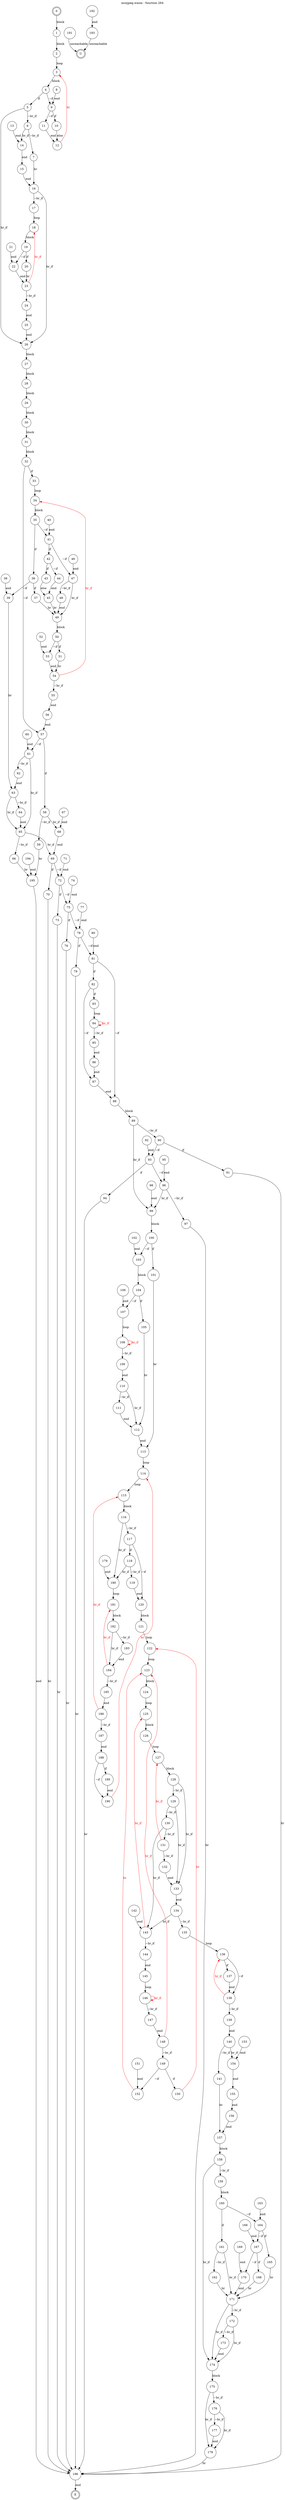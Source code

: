 digraph finite_state_machine {
    label = "mozjpeg.wasm - function 264"
    labelloc =  t
    labelfontsize = 16
    labelfontcolor = black
    labelfontname = "Helvetica"
    node [shape = doublecircle]; 0 E U ;
    node [shape = circle];
    0 -> 1[label="block"];
    1 -> 2[label="block"];
    2 -> 3[label="loop"];
    3 -> 4[label="block"];
    4 -> 5[label="if"];
    4 -> 9[label="~if"];
    5 -> 6[label="~br_if"];
    5 -> 26[label="br_if"];
    6 -> 7[label="~br_if"];
    6 -> 14[label="br_if"];
    7 -> 16[label="br"];
    8 -> 9[label="end"];
    9 -> 10[label="if"];
    9 -> 11[label="~if"];
    10 -> 12[label="else"];
    11 -> 12[label="end"];
    12 -> 3[color="red" fontcolor="red" label="br"];
    13 -> 14[label="end"];
    14 -> 15[label="end"];
    15 -> 16[label="end"];
    16 -> 17[label="~br_if"];
    16 -> 26[label="br_if"];
    17 -> 18[label="loop"];
    18 -> 19[label="block"];
    19 -> 20[label="if"];
    19 -> 22[label="~if"];
    20 -> 23[label="br"];
    21 -> 22[label="end"];
    22 -> 23[label="end"];
    23 -> 24[label="~br_if"];
    23 -> 18[color="red" fontcolor="red" label="br_if"];
    24 -> 25[label="end"];
    25 -> 26[label="end"];
    26 -> 27[label="block"];
    27 -> 28[label="block"];
    28 -> 29[label="block"];
    29 -> 30[label="block"];
    30 -> 31[label="block"];
    31 -> 32[label="block"];
    32 -> 33[label="if"];
    32 -> 57[label="~if"];
    33 -> 34[label="loop"];
    34 -> 35[label="block"];
    35 -> 36[label="if"];
    35 -> 41[label="~if"];
    36 -> 37[label="if"];
    36 -> 39[label="~if"];
    37 -> 49[label="br"];
    38 -> 39[label="end"];
    39 -> 63[label="br"];
    40 -> 41[label="end"];
    41 -> 42[label="if"];
    41 -> 47[label="~if"];
    42 -> 43[label="if"];
    42 -> 44[label="~if"];
    43 -> 45[label="else"];
    44 -> 45[label="end"];
    45 -> 49[label="br"];
    46 -> 47[label="end"];
    47 -> 48[label="~br_if"];
    47 -> 49[label="br_if"];
    48 -> 49[label="end"];
    49 -> 50[label="block"];
    50 -> 51[label="if"];
    50 -> 53[label="~if"];
    51 -> 54[label="br"];
    52 -> 53[label="end"];
    53 -> 54[label="end"];
    54 -> 55[label="~br_if"];
    54 -> 34[color="red" fontcolor="red" label="br_if"];
    55 -> 56[label="end"];
    56 -> 57[label="end"];
    57 -> 58[label="if"];
    57 -> 61[label="~if"];
    58 -> 59[label="~br_if"];
    58 -> 68[label="br_if"];
    59 -> 195[label="br"];
    60 -> 61[label="end"];
    61 -> 62[label="~br_if"];
    61 -> 65[label="br_if"];
    62 -> 63[label="end"];
    63 -> 64[label="~br_if"];
    63 -> 65[label="br_if"];
    64 -> 65[label="end"];
    65 -> 66[label="~br_if"];
    65 -> 69[label="br_if"];
    66 -> 195[label="br"];
    67 -> 68[label="end"];
    68 -> 69[label="end"];
    69 -> 70[label="if"];
    69 -> 72[label="~if"];
    70 -> 196[label="br"];
    71 -> 72[label="end"];
    72 -> 73[label="if"];
    72 -> 75[label="~if"];
    73 -> 196[label="br"];
    74 -> 75[label="end"];
    75 -> 76[label="if"];
    75 -> 78[label="~if"];
    76 -> 196[label="br"];
    77 -> 78[label="end"];
    78 -> 79[label="if"];
    78 -> 81[label="~if"];
    79 -> 196[label="br"];
    80 -> 81[label="end"];
    81 -> 82[label="if"];
    81 -> 88[label="~if"];
    82 -> 83[label="if"];
    82 -> 87[label="~if"];
    83 -> 84[label="loop"];
    84 -> 85[label="~br_if"];
    84 -> 84[color="red" fontcolor="red" label="br_if"];
    85 -> 86[label="end"];
    86 -> 87[label="end"];
    87 -> 88[label="end"];
    88 -> 89[label="block"];
    89 -> 90[label="~br_if"];
    89 -> 99[label="br_if"];
    90 -> 91[label="if"];
    90 -> 93[label="~if"];
    91 -> 196[label="br"];
    92 -> 93[label="end"];
    93 -> 94[label="if"];
    93 -> 96[label="~if"];
    94 -> 196[label="br"];
    95 -> 96[label="end"];
    96 -> 97[label="~br_if"];
    96 -> 99[label="br_if"];
    97 -> 196[label="br"];
    98 -> 99[label="end"];
    99 -> 100[label="block"];
    100 -> 101[label="if"];
    100 -> 103[label="~if"];
    101 -> 113[label="br"];
    102 -> 103[label="end"];
    103 -> 104[label="block"];
    104 -> 105[label="if"];
    104 -> 107[label="~if"];
    105 -> 112[label="br"];
    106 -> 107[label="end"];
    107 -> 108[label="loop"];
    108 -> 109[label="~br_if"];
    108 -> 108[color="red" fontcolor="red" label="br_if"];
    109 -> 110[label="end"];
    110 -> 111[label="~br_if"];
    110 -> 112[label="br_if"];
    111 -> 112[label="end"];
    112 -> 113[label="end"];
    113 -> 114[label="loop"];
    114 -> 115[label="loop"];
    115 -> 116[label="block"];
    116 -> 117[label="~br_if"];
    116 -> 180[label="br_if"];
    117 -> 118[label="if"];
    117 -> 120[label="~if"];
    118 -> 119[label="~br_if"];
    118 -> 180[label="br_if"];
    119 -> 120[label="end"];
    120 -> 121[label="block"];
    121 -> 122[label="loop"];
    122 -> 123[label="loop"];
    123 -> 124[label="block"];
    124 -> 125[label="loop"];
    125 -> 126[label="block"];
    126 -> 127[label="loop"];
    127 -> 128[label="block"];
    128 -> 129[label="~br_if"];
    128 -> 133[label="br_if"];
    129 -> 130[label="~br_if"];
    129 -> 133[label="br_if"];
    130 -> 131[label="~br_if"];
    130 -> 143[label="br_if"];
    131 -> 132[label="~br_if"];
    131 -> 127[color="red" fontcolor="red" label="br_if"];
    132 -> 133[label="end"];
    133 -> 134[label="end"];
    134 -> 135[label="~br_if"];
    134 -> 143[label="br_if"];
    135 -> 136[label="loop"];
    136 -> 137[label="if"];
    136 -> 138[label="~if"];
    137 -> 138[label="end"];
    138 -> 139[label="~br_if"];
    138 -> 136[color="red" fontcolor="red" label="br_if"];
    139 -> 140[label="end"];
    140 -> 141[label="~br_if"];
    140 -> 154[label="br_if"];
    141 -> 157[label="br"];
    142 -> 143[label="end"];
    143 -> 144[label="~br_if"];
    143 -> 125[color="red" fontcolor="red" label="br_if"];
    144 -> 145[label="end"];
    145 -> 146[label="loop"];
    146 -> 147[label="~br_if"];
    146 -> 146[color="red" fontcolor="red" label="br_if"];
    147 -> 148[label="end"];
    148 -> 149[label="~br_if"];
    148 -> 123[color="red" fontcolor="red" label="br_if"];
    149 -> 150[label="if"];
    149 -> 152[label="~if"];
    150 -> 122[color="red" fontcolor="red" label="br"];
    151 -> 152[label="end"];
    152 -> 123[color="red" fontcolor="red" label="br"];
    153 -> 154[label="end"];
    154 -> 155[label="end"];
    155 -> 156[label="end"];
    156 -> 157[label="end"];
    157 -> 158[label="block"];
    158 -> 159[label="~br_if"];
    158 -> 174[label="br_if"];
    159 -> 160[label="block"];
    160 -> 161[label="if"];
    160 -> 164[label="~if"];
    161 -> 162[label="~br_if"];
    161 -> 171[label="br_if"];
    162 -> 171[label="br"];
    163 -> 164[label="end"];
    164 -> 165[label="if"];
    164 -> 167[label="~if"];
    165 -> 171[label="br"];
    166 -> 167[label="end"];
    167 -> 168[label="if"];
    167 -> 170[label="~if"];
    168 -> 171[label="br"];
    169 -> 170[label="end"];
    170 -> 171[label="end"];
    171 -> 172[label="~br_if"];
    171 -> 174[label="br_if"];
    172 -> 173[label="~br_if"];
    172 -> 174[label="br_if"];
    173 -> 174[label="end"];
    174 -> 175[label="block"];
    175 -> 176[label="~br_if"];
    175 -> 178[label="br_if"];
    176 -> 177[label="~br_if"];
    176 -> 178[label="br_if"];
    177 -> 178[label="end"];
    178 -> 196[label="br"];
    179 -> 180[label="end"];
    180 -> 181[label="loop"];
    181 -> 182[label="block"];
    182 -> 183[label="~br_if"];
    182 -> 184[label="br_if"];
    183 -> 184[label="end"];
    184 -> 185[label="~br_if"];
    184 -> 181[color="red" fontcolor="red" label="br_if"];
    185 -> 186[label="end"];
    186 -> 187[label="~br_if"];
    186 -> 115[color="red" fontcolor="red" label="br_if"];
    187 -> 188[label="end"];
    188 -> 189[label="if"];
    188 -> 190[label="~if"];
    189 -> 190[label="end"];
    190 -> 114[color="red" fontcolor="red" label="br"];
    191 -> U[label="unreachable"];
    192 -> 193[label="end"];
    193 -> U[label="unreachable"];
    194 -> 195[label="end"];
    195 -> 196[label="end"];
    196 -> E[label="end"];
}
